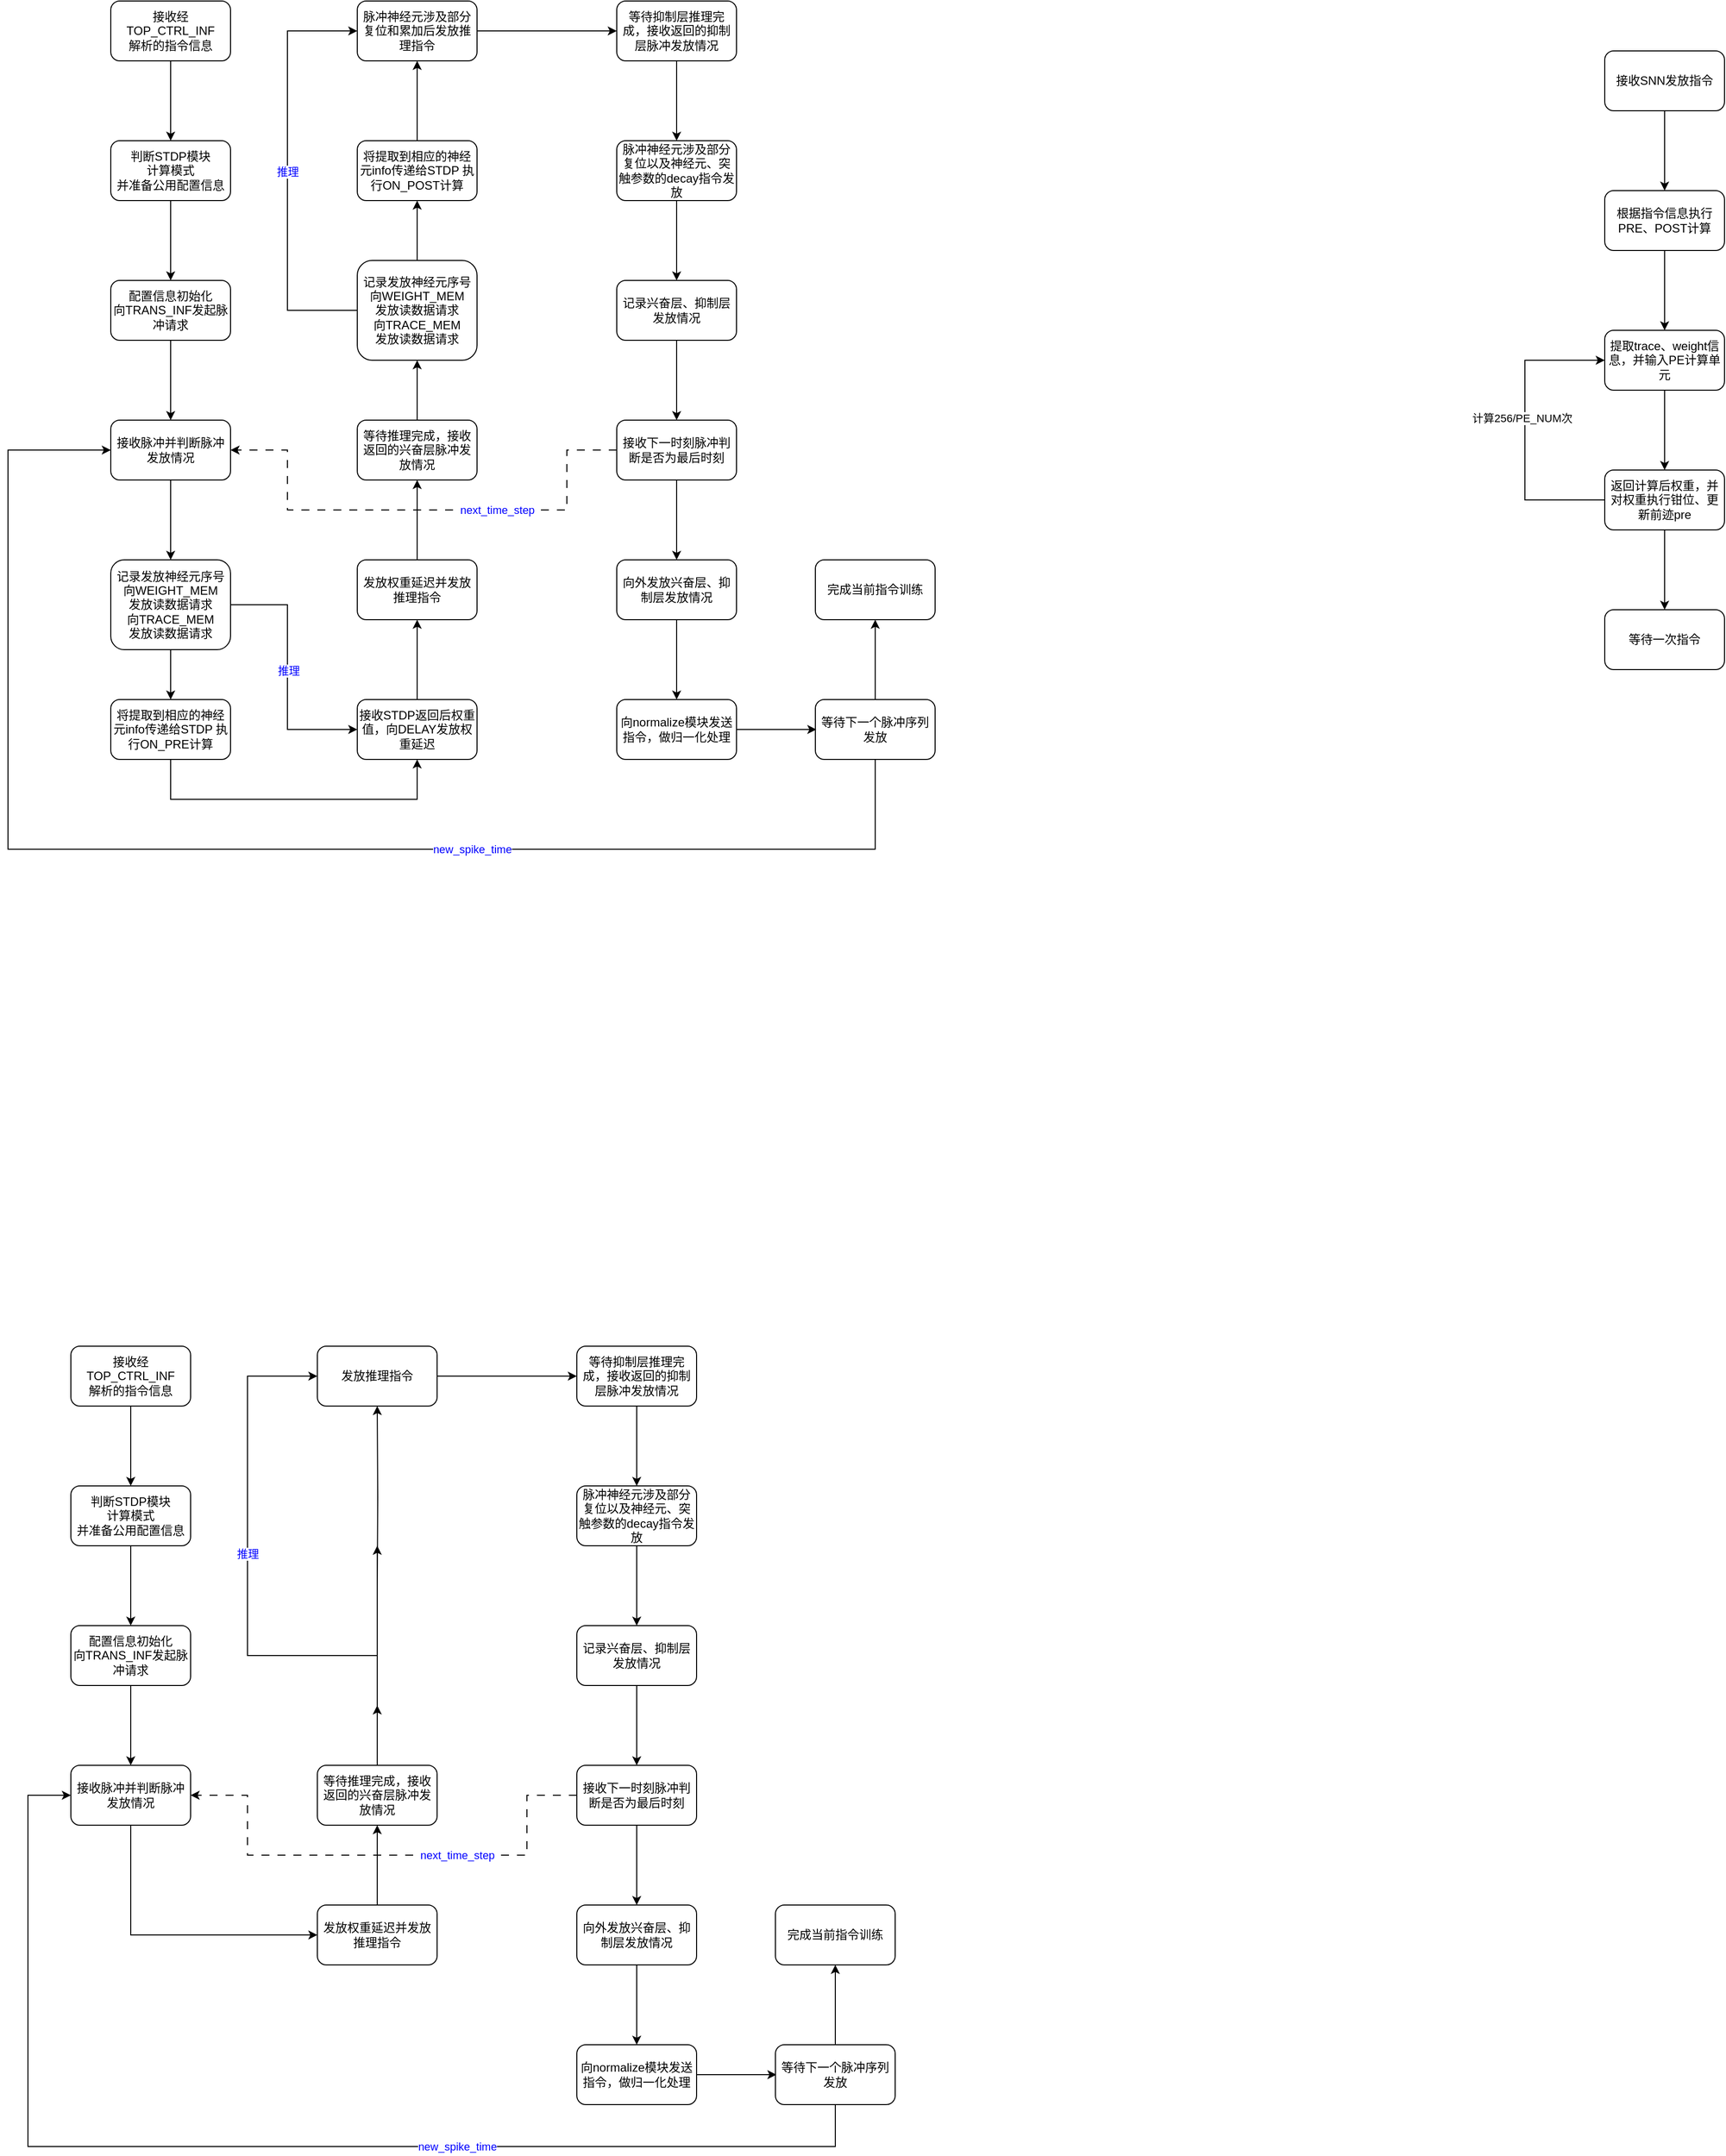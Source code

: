 <mxfile version="21.2.0" type="github">
  <diagram name="第 1 页" id="L9LMITteTnlRZ2TkFZ2f">
    <mxGraphModel dx="1018" dy="566" grid="1" gridSize="10" guides="1" tooltips="1" connect="1" arrows="1" fold="1" page="1" pageScale="1" pageWidth="827" pageHeight="1169" math="0" shadow="0">
      <root>
        <mxCell id="0" />
        <mxCell id="1" parent="0" />
        <mxCell id="XHYiGmg5JfkTDbJsNiU6-63" style="edgeStyle=orthogonalEdgeStyle;rounded=0;orthogonalLoop=1;jettySize=auto;html=1;exitX=0;exitY=0.5;exitDx=0;exitDy=0;entryX=1;entryY=0.5;entryDx=0;entryDy=0;dashed=1;dashPattern=8 8;" parent="1" source="XHYiGmg5JfkTDbJsNiU6-45" target="XHYiGmg5JfkTDbJsNiU6-16" edge="1">
          <mxGeometry relative="1" as="geometry">
            <Array as="points">
              <mxPoint x="680" y="590" />
              <mxPoint x="680" y="650" />
              <mxPoint x="400" y="650" />
              <mxPoint x="400" y="590" />
            </Array>
          </mxGeometry>
        </mxCell>
        <mxCell id="ONLA1WShRm9VHiKbCH6p-6" value="next_time_step" style="edgeLabel;html=1;align=center;verticalAlign=middle;resizable=0;points=[];fontColor=#0000FF;" vertex="1" connectable="0" parent="XHYiGmg5JfkTDbJsNiU6-63">
          <mxGeometry x="-0.565" relative="1" as="geometry">
            <mxPoint x="-70" as="offset" />
          </mxGeometry>
        </mxCell>
        <mxCell id="XHYiGmg5JfkTDbJsNiU6-3" value="" style="edgeStyle=orthogonalEdgeStyle;rounded=0;orthogonalLoop=1;jettySize=auto;html=1;" parent="1" source="XHYiGmg5JfkTDbJsNiU6-1" target="XHYiGmg5JfkTDbJsNiU6-2" edge="1">
          <mxGeometry relative="1" as="geometry" />
        </mxCell>
        <mxCell id="XHYiGmg5JfkTDbJsNiU6-1" value="接收经TOP_CTRL_INF&lt;br&gt;解析的指令信息" style="rounded=1;whiteSpace=wrap;html=1;fillColor=none;" parent="1" vertex="1">
          <mxGeometry x="223" y="140" width="120" height="60" as="geometry" />
        </mxCell>
        <mxCell id="XHYiGmg5JfkTDbJsNiU6-15" value="" style="edgeStyle=orthogonalEdgeStyle;rounded=0;orthogonalLoop=1;jettySize=auto;html=1;" parent="1" source="XHYiGmg5JfkTDbJsNiU6-2" target="XHYiGmg5JfkTDbJsNiU6-14" edge="1">
          <mxGeometry relative="1" as="geometry" />
        </mxCell>
        <mxCell id="XHYiGmg5JfkTDbJsNiU6-2" value="判断STDP模块&lt;br&gt;计算模式&lt;br&gt;并准备公用配置信息" style="whiteSpace=wrap;html=1;fillColor=none;rounded=1;" parent="1" vertex="1">
          <mxGeometry x="223" y="280" width="120" height="60" as="geometry" />
        </mxCell>
        <mxCell id="XHYiGmg5JfkTDbJsNiU6-17" value="" style="edgeStyle=orthogonalEdgeStyle;rounded=0;orthogonalLoop=1;jettySize=auto;html=1;" parent="1" source="XHYiGmg5JfkTDbJsNiU6-14" target="XHYiGmg5JfkTDbJsNiU6-16" edge="1">
          <mxGeometry relative="1" as="geometry" />
        </mxCell>
        <mxCell id="XHYiGmg5JfkTDbJsNiU6-14" value="配置信息初始化&lt;br style=&quot;border-color: var(--border-color);&quot;&gt;向TRANS_INF发起脉冲请求" style="whiteSpace=wrap;html=1;fillColor=none;rounded=1;" parent="1" vertex="1">
          <mxGeometry x="223" y="420" width="120" height="60" as="geometry" />
        </mxCell>
        <mxCell id="XHYiGmg5JfkTDbJsNiU6-19" value="" style="edgeStyle=orthogonalEdgeStyle;rounded=0;orthogonalLoop=1;jettySize=auto;html=1;" parent="1" source="XHYiGmg5JfkTDbJsNiU6-16" target="XHYiGmg5JfkTDbJsNiU6-18" edge="1">
          <mxGeometry relative="1" as="geometry" />
        </mxCell>
        <mxCell id="XHYiGmg5JfkTDbJsNiU6-16" value="接收脉冲并判断脉冲发放情况" style="whiteSpace=wrap;html=1;fillColor=none;rounded=1;" parent="1" vertex="1">
          <mxGeometry x="223" y="560" width="120" height="60" as="geometry" />
        </mxCell>
        <mxCell id="XHYiGmg5JfkTDbJsNiU6-21" value="" style="edgeStyle=orthogonalEdgeStyle;rounded=0;orthogonalLoop=1;jettySize=auto;html=1;" parent="1" source="XHYiGmg5JfkTDbJsNiU6-18" target="XHYiGmg5JfkTDbJsNiU6-20" edge="1">
          <mxGeometry relative="1" as="geometry" />
        </mxCell>
        <mxCell id="XHYiGmg5JfkTDbJsNiU6-57" style="edgeStyle=orthogonalEdgeStyle;rounded=0;orthogonalLoop=1;jettySize=auto;html=1;exitX=1;exitY=0.5;exitDx=0;exitDy=0;entryX=0;entryY=0.5;entryDx=0;entryDy=0;" parent="1" source="XHYiGmg5JfkTDbJsNiU6-18" target="XHYiGmg5JfkTDbJsNiU6-22" edge="1">
          <mxGeometry relative="1" as="geometry">
            <Array as="points">
              <mxPoint x="400" y="745" />
              <mxPoint x="400" y="870" />
            </Array>
          </mxGeometry>
        </mxCell>
        <mxCell id="ONLA1WShRm9VHiKbCH6p-3" value="推理" style="edgeLabel;html=1;align=center;verticalAlign=middle;resizable=0;points=[];fontColor=#0000FF;" vertex="1" connectable="0" parent="XHYiGmg5JfkTDbJsNiU6-57">
          <mxGeometry x="-0.339" y="1" relative="1" as="geometry">
            <mxPoint y="39" as="offset" />
          </mxGeometry>
        </mxCell>
        <mxCell id="XHYiGmg5JfkTDbJsNiU6-18" value="记录发放神经元序号&lt;br&gt;向WEIGHT_MEM&lt;br&gt;发放读数据请求&lt;br&gt;向TRACE_MEM&lt;br&gt;发放读数据请求" style="whiteSpace=wrap;html=1;fillColor=none;rounded=1;" parent="1" vertex="1">
          <mxGeometry x="223" y="700" width="120" height="90" as="geometry" />
        </mxCell>
        <mxCell id="XHYiGmg5JfkTDbJsNiU6-23" value="" style="edgeStyle=orthogonalEdgeStyle;rounded=0;orthogonalLoop=1;jettySize=auto;html=1;" parent="1" source="XHYiGmg5JfkTDbJsNiU6-20" target="XHYiGmg5JfkTDbJsNiU6-22" edge="1">
          <mxGeometry relative="1" as="geometry">
            <Array as="points">
              <mxPoint x="283" y="940" />
              <mxPoint x="530" y="940" />
            </Array>
          </mxGeometry>
        </mxCell>
        <mxCell id="XHYiGmg5JfkTDbJsNiU6-20" value="将提取到相应的神经元info传递给STDP 执行ON_PRE计算" style="whiteSpace=wrap;html=1;fillColor=none;rounded=1;" parent="1" vertex="1">
          <mxGeometry x="223" y="840" width="120" height="60" as="geometry" />
        </mxCell>
        <mxCell id="XHYiGmg5JfkTDbJsNiU6-25" value="" style="edgeStyle=orthogonalEdgeStyle;rounded=0;orthogonalLoop=1;jettySize=auto;html=1;" parent="1" source="XHYiGmg5JfkTDbJsNiU6-22" target="XHYiGmg5JfkTDbJsNiU6-24" edge="1">
          <mxGeometry relative="1" as="geometry" />
        </mxCell>
        <mxCell id="XHYiGmg5JfkTDbJsNiU6-22" value="接收STDP返回后权重值，向DELAY发放权重延迟" style="whiteSpace=wrap;html=1;fillColor=none;rounded=1;" parent="1" vertex="1">
          <mxGeometry x="470" y="840" width="120" height="60" as="geometry" />
        </mxCell>
        <mxCell id="XHYiGmg5JfkTDbJsNiU6-27" value="" style="edgeStyle=orthogonalEdgeStyle;rounded=0;orthogonalLoop=1;jettySize=auto;html=1;" parent="1" source="XHYiGmg5JfkTDbJsNiU6-24" target="XHYiGmg5JfkTDbJsNiU6-26" edge="1">
          <mxGeometry relative="1" as="geometry" />
        </mxCell>
        <mxCell id="XHYiGmg5JfkTDbJsNiU6-24" value="发放权重延迟并发放推理指令" style="whiteSpace=wrap;html=1;fillColor=none;rounded=1;" parent="1" vertex="1">
          <mxGeometry x="470" y="700" width="120" height="60" as="geometry" />
        </mxCell>
        <mxCell id="XHYiGmg5JfkTDbJsNiU6-29" value="" style="edgeStyle=orthogonalEdgeStyle;rounded=0;orthogonalLoop=1;jettySize=auto;html=1;" parent="1" source="XHYiGmg5JfkTDbJsNiU6-26" target="XHYiGmg5JfkTDbJsNiU6-28" edge="1">
          <mxGeometry relative="1" as="geometry" />
        </mxCell>
        <mxCell id="XHYiGmg5JfkTDbJsNiU6-26" value="等待推理完成，接收返回的兴奋层脉冲发放情况" style="whiteSpace=wrap;html=1;fillColor=default;rounded=1;" parent="1" vertex="1">
          <mxGeometry x="470" y="560" width="120" height="60" as="geometry" />
        </mxCell>
        <mxCell id="XHYiGmg5JfkTDbJsNiU6-31" value="" style="edgeStyle=orthogonalEdgeStyle;rounded=0;orthogonalLoop=1;jettySize=auto;html=1;" parent="1" source="XHYiGmg5JfkTDbJsNiU6-28" target="XHYiGmg5JfkTDbJsNiU6-30" edge="1">
          <mxGeometry relative="1" as="geometry" />
        </mxCell>
        <mxCell id="XHYiGmg5JfkTDbJsNiU6-59" style="edgeStyle=orthogonalEdgeStyle;rounded=0;orthogonalLoop=1;jettySize=auto;html=1;exitX=0;exitY=0.5;exitDx=0;exitDy=0;entryX=0;entryY=0.5;entryDx=0;entryDy=0;" parent="1" source="XHYiGmg5JfkTDbJsNiU6-28" target="XHYiGmg5JfkTDbJsNiU6-32" edge="1">
          <mxGeometry relative="1" as="geometry">
            <Array as="points">
              <mxPoint x="400" y="450" />
              <mxPoint x="400" y="170" />
            </Array>
          </mxGeometry>
        </mxCell>
        <mxCell id="ONLA1WShRm9VHiKbCH6p-4" value="推理" style="edgeLabel;html=1;align=center;verticalAlign=middle;resizable=0;points=[];fontColor=#0000FF;" vertex="1" connectable="0" parent="XHYiGmg5JfkTDbJsNiU6-59">
          <mxGeometry x="-0.24" relative="1" as="geometry">
            <mxPoint y="-50" as="offset" />
          </mxGeometry>
        </mxCell>
        <mxCell id="XHYiGmg5JfkTDbJsNiU6-28" value="记录发放神经元序号&lt;br style=&quot;border-color: var(--border-color);&quot;&gt;向WEIGHT_MEM&lt;br style=&quot;border-color: var(--border-color);&quot;&gt;发放读数据请求&lt;br style=&quot;border-color: var(--border-color);&quot;&gt;向TRACE_MEM&lt;br style=&quot;border-color: var(--border-color);&quot;&gt;发放读数据请求" style="whiteSpace=wrap;html=1;fillColor=none;rounded=1;" parent="1" vertex="1">
          <mxGeometry x="470" y="400" width="120" height="100" as="geometry" />
        </mxCell>
        <mxCell id="XHYiGmg5JfkTDbJsNiU6-33" value="" style="edgeStyle=orthogonalEdgeStyle;rounded=0;orthogonalLoop=1;jettySize=auto;html=1;" parent="1" source="XHYiGmg5JfkTDbJsNiU6-30" target="XHYiGmg5JfkTDbJsNiU6-32" edge="1">
          <mxGeometry relative="1" as="geometry" />
        </mxCell>
        <mxCell id="XHYiGmg5JfkTDbJsNiU6-30" value="将提取到相应的神经元info传递给STDP 执行ON_POST计算" style="whiteSpace=wrap;html=1;fillColor=none;rounded=1;" parent="1" vertex="1">
          <mxGeometry x="470" y="280" width="120" height="60" as="geometry" />
        </mxCell>
        <mxCell id="XHYiGmg5JfkTDbJsNiU6-38" value="" style="edgeStyle=orthogonalEdgeStyle;rounded=0;orthogonalLoop=1;jettySize=auto;html=1;" parent="1" source="XHYiGmg5JfkTDbJsNiU6-32" target="XHYiGmg5JfkTDbJsNiU6-37" edge="1">
          <mxGeometry relative="1" as="geometry" />
        </mxCell>
        <mxCell id="XHYiGmg5JfkTDbJsNiU6-32" value="脉冲神经元涉及部分复位和累加后发放推理指令" style="whiteSpace=wrap;html=1;fillColor=none;rounded=1;" parent="1" vertex="1">
          <mxGeometry x="470" y="140" width="120" height="60" as="geometry" />
        </mxCell>
        <mxCell id="XHYiGmg5JfkTDbJsNiU6-40" value="" style="edgeStyle=orthogonalEdgeStyle;rounded=0;orthogonalLoop=1;jettySize=auto;html=1;" parent="1" source="XHYiGmg5JfkTDbJsNiU6-37" target="XHYiGmg5JfkTDbJsNiU6-39" edge="1">
          <mxGeometry relative="1" as="geometry" />
        </mxCell>
        <mxCell id="XHYiGmg5JfkTDbJsNiU6-37" value="等待抑制层推理完成，接收返回的抑制层脉冲发放情况" style="whiteSpace=wrap;html=1;fillColor=none;rounded=1;" parent="1" vertex="1">
          <mxGeometry x="730" y="140" width="120" height="60" as="geometry" />
        </mxCell>
        <mxCell id="XHYiGmg5JfkTDbJsNiU6-42" value="" style="edgeStyle=orthogonalEdgeStyle;rounded=0;orthogonalLoop=1;jettySize=auto;html=1;" parent="1" source="XHYiGmg5JfkTDbJsNiU6-39" target="XHYiGmg5JfkTDbJsNiU6-41" edge="1">
          <mxGeometry relative="1" as="geometry" />
        </mxCell>
        <mxCell id="XHYiGmg5JfkTDbJsNiU6-39" value="脉冲神经元涉及部分复位以及神经元、突触参数的decay指令发放" style="whiteSpace=wrap;html=1;fillColor=none;rounded=1;" parent="1" vertex="1">
          <mxGeometry x="730" y="280" width="120" height="60" as="geometry" />
        </mxCell>
        <mxCell id="XHYiGmg5JfkTDbJsNiU6-46" value="" style="edgeStyle=orthogonalEdgeStyle;rounded=0;orthogonalLoop=1;jettySize=auto;html=1;" parent="1" source="XHYiGmg5JfkTDbJsNiU6-41" target="XHYiGmg5JfkTDbJsNiU6-45" edge="1">
          <mxGeometry relative="1" as="geometry" />
        </mxCell>
        <mxCell id="XHYiGmg5JfkTDbJsNiU6-41" value="记录兴奋层、抑制层发放情况" style="whiteSpace=wrap;html=1;fillColor=none;rounded=1;" parent="1" vertex="1">
          <mxGeometry x="730" y="420" width="120" height="60" as="geometry" />
        </mxCell>
        <mxCell id="XHYiGmg5JfkTDbJsNiU6-48" value="" style="edgeStyle=orthogonalEdgeStyle;rounded=0;orthogonalLoop=1;jettySize=auto;html=1;" parent="1" source="XHYiGmg5JfkTDbJsNiU6-45" target="XHYiGmg5JfkTDbJsNiU6-47" edge="1">
          <mxGeometry relative="1" as="geometry" />
        </mxCell>
        <mxCell id="XHYiGmg5JfkTDbJsNiU6-45" value="接收下一时刻脉冲判断是否为最后时刻" style="whiteSpace=wrap;html=1;fillColor=none;rounded=1;" parent="1" vertex="1">
          <mxGeometry x="730" y="560" width="120" height="60" as="geometry" />
        </mxCell>
        <mxCell id="XHYiGmg5JfkTDbJsNiU6-50" value="" style="edgeStyle=orthogonalEdgeStyle;rounded=0;orthogonalLoop=1;jettySize=auto;html=1;" parent="1" source="XHYiGmg5JfkTDbJsNiU6-47" target="XHYiGmg5JfkTDbJsNiU6-49" edge="1">
          <mxGeometry relative="1" as="geometry" />
        </mxCell>
        <mxCell id="XHYiGmg5JfkTDbJsNiU6-47" value="向外发放兴奋层、抑制层发放情况" style="whiteSpace=wrap;html=1;fillColor=none;rounded=1;" parent="1" vertex="1">
          <mxGeometry x="730" y="700" width="120" height="60" as="geometry" />
        </mxCell>
        <mxCell id="XHYiGmg5JfkTDbJsNiU6-52" value="" style="edgeStyle=orthogonalEdgeStyle;rounded=0;orthogonalLoop=1;jettySize=auto;html=1;" parent="1" source="XHYiGmg5JfkTDbJsNiU6-49" edge="1">
          <mxGeometry relative="1" as="geometry">
            <mxPoint x="930" y="870" as="targetPoint" />
          </mxGeometry>
        </mxCell>
        <mxCell id="XHYiGmg5JfkTDbJsNiU6-49" value="向normalize模块发送指令，做归一化处理" style="whiteSpace=wrap;html=1;fillColor=none;rounded=1;" parent="1" vertex="1">
          <mxGeometry x="730" y="840" width="120" height="60" as="geometry" />
        </mxCell>
        <mxCell id="XHYiGmg5JfkTDbJsNiU6-53" style="edgeStyle=orthogonalEdgeStyle;rounded=0;orthogonalLoop=1;jettySize=auto;html=1;exitX=0.5;exitY=1;exitDx=0;exitDy=0;entryX=0;entryY=0.5;entryDx=0;entryDy=0;" parent="1" source="XHYiGmg5JfkTDbJsNiU6-51" target="XHYiGmg5JfkTDbJsNiU6-16" edge="1">
          <mxGeometry relative="1" as="geometry">
            <Array as="points">
              <mxPoint x="989" y="990" />
              <mxPoint x="120" y="990" />
              <mxPoint x="120" y="590" />
            </Array>
          </mxGeometry>
        </mxCell>
        <mxCell id="ONLA1WShRm9VHiKbCH6p-2" value="new_spike_time" style="edgeLabel;html=1;align=center;verticalAlign=middle;resizable=0;points=[];fontColor=#0000FF;" vertex="1" connectable="0" parent="XHYiGmg5JfkTDbJsNiU6-53">
          <mxGeometry x="-0.324" relative="1" as="geometry">
            <mxPoint as="offset" />
          </mxGeometry>
        </mxCell>
        <mxCell id="XHYiGmg5JfkTDbJsNiU6-55" value="" style="edgeStyle=orthogonalEdgeStyle;rounded=0;orthogonalLoop=1;jettySize=auto;html=1;" parent="1" source="XHYiGmg5JfkTDbJsNiU6-51" target="XHYiGmg5JfkTDbJsNiU6-54" edge="1">
          <mxGeometry relative="1" as="geometry" />
        </mxCell>
        <mxCell id="XHYiGmg5JfkTDbJsNiU6-51" value="等待下一个脉冲序列发放" style="whiteSpace=wrap;html=1;fillColor=none;rounded=1;" parent="1" vertex="1">
          <mxGeometry x="929" y="840" width="120" height="60" as="geometry" />
        </mxCell>
        <mxCell id="XHYiGmg5JfkTDbJsNiU6-54" value="完成当前指令训练" style="whiteSpace=wrap;html=1;fillColor=none;rounded=1;" parent="1" vertex="1">
          <mxGeometry x="929" y="700" width="120" height="60" as="geometry" />
        </mxCell>
        <mxCell id="ONLA1WShRm9VHiKbCH6p-7" style="edgeStyle=orthogonalEdgeStyle;rounded=0;orthogonalLoop=1;jettySize=auto;html=1;exitX=0;exitY=0.5;exitDx=0;exitDy=0;entryX=1;entryY=0.5;entryDx=0;entryDy=0;dashed=1;dashPattern=8 8;" edge="1" parent="1" source="ONLA1WShRm9VHiKbCH6p-44" target="ONLA1WShRm9VHiKbCH6p-16">
          <mxGeometry relative="1" as="geometry">
            <Array as="points">
              <mxPoint x="640" y="1938" />
              <mxPoint x="640" y="1998" />
              <mxPoint x="360" y="1998" />
              <mxPoint x="360" y="1938" />
            </Array>
          </mxGeometry>
        </mxCell>
        <mxCell id="ONLA1WShRm9VHiKbCH6p-8" value="next_time_step" style="edgeLabel;html=1;align=center;verticalAlign=middle;resizable=0;points=[];fontColor=#0000FF;" vertex="1" connectable="0" parent="ONLA1WShRm9VHiKbCH6p-7">
          <mxGeometry x="-0.565" relative="1" as="geometry">
            <mxPoint x="-70" as="offset" />
          </mxGeometry>
        </mxCell>
        <mxCell id="ONLA1WShRm9VHiKbCH6p-9" value="" style="edgeStyle=orthogonalEdgeStyle;rounded=0;orthogonalLoop=1;jettySize=auto;html=1;" edge="1" parent="1" source="ONLA1WShRm9VHiKbCH6p-10" target="ONLA1WShRm9VHiKbCH6p-12">
          <mxGeometry relative="1" as="geometry" />
        </mxCell>
        <mxCell id="ONLA1WShRm9VHiKbCH6p-10" value="接收经TOP_CTRL_INF&lt;br&gt;解析的指令信息" style="rounded=1;whiteSpace=wrap;html=1;fillColor=none;" vertex="1" parent="1">
          <mxGeometry x="183" y="1488" width="120" height="60" as="geometry" />
        </mxCell>
        <mxCell id="ONLA1WShRm9VHiKbCH6p-11" value="" style="edgeStyle=orthogonalEdgeStyle;rounded=0;orthogonalLoop=1;jettySize=auto;html=1;" edge="1" parent="1" source="ONLA1WShRm9VHiKbCH6p-12" target="ONLA1WShRm9VHiKbCH6p-14">
          <mxGeometry relative="1" as="geometry" />
        </mxCell>
        <mxCell id="ONLA1WShRm9VHiKbCH6p-12" value="判断STDP模块&lt;br&gt;计算模式&lt;br&gt;并准备公用配置信息" style="whiteSpace=wrap;html=1;fillColor=none;rounded=1;" vertex="1" parent="1">
          <mxGeometry x="183" y="1628" width="120" height="60" as="geometry" />
        </mxCell>
        <mxCell id="ONLA1WShRm9VHiKbCH6p-13" value="" style="edgeStyle=orthogonalEdgeStyle;rounded=0;orthogonalLoop=1;jettySize=auto;html=1;" edge="1" parent="1" source="ONLA1WShRm9VHiKbCH6p-14" target="ONLA1WShRm9VHiKbCH6p-16">
          <mxGeometry relative="1" as="geometry" />
        </mxCell>
        <mxCell id="ONLA1WShRm9VHiKbCH6p-14" value="配置信息初始化&lt;br style=&quot;border-color: var(--border-color);&quot;&gt;向TRANS_INF发起脉冲请求" style="whiteSpace=wrap;html=1;fillColor=none;rounded=1;" vertex="1" parent="1">
          <mxGeometry x="183" y="1768" width="120" height="60" as="geometry" />
        </mxCell>
        <mxCell id="ONLA1WShRm9VHiKbCH6p-54" style="edgeStyle=orthogonalEdgeStyle;rounded=0;orthogonalLoop=1;jettySize=auto;html=1;exitX=0.5;exitY=1;exitDx=0;exitDy=0;entryX=0;entryY=0.5;entryDx=0;entryDy=0;" edge="1" parent="1" source="ONLA1WShRm9VHiKbCH6p-16" target="ONLA1WShRm9VHiKbCH6p-26">
          <mxGeometry relative="1" as="geometry" />
        </mxCell>
        <mxCell id="ONLA1WShRm9VHiKbCH6p-16" value="接收脉冲并判断脉冲发放情况" style="whiteSpace=wrap;html=1;fillColor=none;rounded=1;" vertex="1" parent="1">
          <mxGeometry x="183" y="1908" width="120" height="60" as="geometry" />
        </mxCell>
        <mxCell id="ONLA1WShRm9VHiKbCH6p-25" value="" style="edgeStyle=orthogonalEdgeStyle;rounded=0;orthogonalLoop=1;jettySize=auto;html=1;" edge="1" parent="1" source="ONLA1WShRm9VHiKbCH6p-26" target="ONLA1WShRm9VHiKbCH6p-28">
          <mxGeometry relative="1" as="geometry" />
        </mxCell>
        <mxCell id="ONLA1WShRm9VHiKbCH6p-26" value="发放权重延迟并发放推理指令" style="whiteSpace=wrap;html=1;fillColor=none;rounded=1;" vertex="1" parent="1">
          <mxGeometry x="430" y="2048" width="120" height="60" as="geometry" />
        </mxCell>
        <mxCell id="ONLA1WShRm9VHiKbCH6p-27" value="" style="edgeStyle=orthogonalEdgeStyle;rounded=0;orthogonalLoop=1;jettySize=auto;html=1;" edge="1" parent="1" source="ONLA1WShRm9VHiKbCH6p-28">
          <mxGeometry relative="1" as="geometry">
            <mxPoint x="490" y="1848.0" as="targetPoint" />
          </mxGeometry>
        </mxCell>
        <mxCell id="ONLA1WShRm9VHiKbCH6p-28" value="等待推理完成，接收返回的兴奋层脉冲发放情况" style="whiteSpace=wrap;html=1;fillColor=default;rounded=1;" vertex="1" parent="1">
          <mxGeometry x="430" y="1908" width="120" height="60" as="geometry" />
        </mxCell>
        <mxCell id="ONLA1WShRm9VHiKbCH6p-29" value="" style="edgeStyle=orthogonalEdgeStyle;rounded=0;orthogonalLoop=1;jettySize=auto;html=1;" edge="1" parent="1">
          <mxGeometry relative="1" as="geometry">
            <mxPoint x="490" y="1870" as="sourcePoint" />
            <mxPoint x="490" y="1688" as="targetPoint" />
          </mxGeometry>
        </mxCell>
        <mxCell id="ONLA1WShRm9VHiKbCH6p-30" style="edgeStyle=orthogonalEdgeStyle;rounded=0;orthogonalLoop=1;jettySize=auto;html=1;entryX=0;entryY=0.5;entryDx=0;entryDy=0;" edge="1" parent="1" target="ONLA1WShRm9VHiKbCH6p-36">
          <mxGeometry relative="1" as="geometry">
            <Array as="points">
              <mxPoint x="360" y="1798" />
              <mxPoint x="360" y="1518" />
            </Array>
            <mxPoint x="490" y="1798" as="sourcePoint" />
          </mxGeometry>
        </mxCell>
        <mxCell id="ONLA1WShRm9VHiKbCH6p-31" value="推理" style="edgeLabel;html=1;align=center;verticalAlign=middle;resizable=0;points=[];fontColor=#0000FF;" vertex="1" connectable="0" parent="ONLA1WShRm9VHiKbCH6p-30">
          <mxGeometry x="-0.24" relative="1" as="geometry">
            <mxPoint y="-50" as="offset" />
          </mxGeometry>
        </mxCell>
        <mxCell id="ONLA1WShRm9VHiKbCH6p-33" value="" style="edgeStyle=orthogonalEdgeStyle;rounded=0;orthogonalLoop=1;jettySize=auto;html=1;" edge="1" parent="1" target="ONLA1WShRm9VHiKbCH6p-36">
          <mxGeometry relative="1" as="geometry">
            <mxPoint x="490" y="1730" as="sourcePoint" />
          </mxGeometry>
        </mxCell>
        <mxCell id="ONLA1WShRm9VHiKbCH6p-35" value="" style="edgeStyle=orthogonalEdgeStyle;rounded=0;orthogonalLoop=1;jettySize=auto;html=1;" edge="1" parent="1" source="ONLA1WShRm9VHiKbCH6p-36" target="ONLA1WShRm9VHiKbCH6p-38">
          <mxGeometry relative="1" as="geometry" />
        </mxCell>
        <mxCell id="ONLA1WShRm9VHiKbCH6p-36" value="发放推理指令" style="whiteSpace=wrap;html=1;fillColor=none;rounded=1;" vertex="1" parent="1">
          <mxGeometry x="430" y="1488" width="120" height="60" as="geometry" />
        </mxCell>
        <mxCell id="ONLA1WShRm9VHiKbCH6p-37" value="" style="edgeStyle=orthogonalEdgeStyle;rounded=0;orthogonalLoop=1;jettySize=auto;html=1;" edge="1" parent="1" source="ONLA1WShRm9VHiKbCH6p-38" target="ONLA1WShRm9VHiKbCH6p-40">
          <mxGeometry relative="1" as="geometry" />
        </mxCell>
        <mxCell id="ONLA1WShRm9VHiKbCH6p-38" value="等待抑制层推理完成，接收返回的抑制层脉冲发放情况" style="whiteSpace=wrap;html=1;fillColor=none;rounded=1;" vertex="1" parent="1">
          <mxGeometry x="690" y="1488" width="120" height="60" as="geometry" />
        </mxCell>
        <mxCell id="ONLA1WShRm9VHiKbCH6p-39" value="" style="edgeStyle=orthogonalEdgeStyle;rounded=0;orthogonalLoop=1;jettySize=auto;html=1;" edge="1" parent="1" source="ONLA1WShRm9VHiKbCH6p-40" target="ONLA1WShRm9VHiKbCH6p-42">
          <mxGeometry relative="1" as="geometry" />
        </mxCell>
        <mxCell id="ONLA1WShRm9VHiKbCH6p-40" value="脉冲神经元涉及部分复位以及神经元、突触参数的decay指令发放" style="whiteSpace=wrap;html=1;fillColor=none;rounded=1;" vertex="1" parent="1">
          <mxGeometry x="690" y="1628" width="120" height="60" as="geometry" />
        </mxCell>
        <mxCell id="ONLA1WShRm9VHiKbCH6p-41" value="" style="edgeStyle=orthogonalEdgeStyle;rounded=0;orthogonalLoop=1;jettySize=auto;html=1;" edge="1" parent="1" source="ONLA1WShRm9VHiKbCH6p-42" target="ONLA1WShRm9VHiKbCH6p-44">
          <mxGeometry relative="1" as="geometry" />
        </mxCell>
        <mxCell id="ONLA1WShRm9VHiKbCH6p-42" value="记录兴奋层、抑制层发放情况" style="whiteSpace=wrap;html=1;fillColor=none;rounded=1;" vertex="1" parent="1">
          <mxGeometry x="690" y="1768" width="120" height="60" as="geometry" />
        </mxCell>
        <mxCell id="ONLA1WShRm9VHiKbCH6p-43" value="" style="edgeStyle=orthogonalEdgeStyle;rounded=0;orthogonalLoop=1;jettySize=auto;html=1;" edge="1" parent="1" source="ONLA1WShRm9VHiKbCH6p-44" target="ONLA1WShRm9VHiKbCH6p-46">
          <mxGeometry relative="1" as="geometry" />
        </mxCell>
        <mxCell id="ONLA1WShRm9VHiKbCH6p-44" value="接收下一时刻脉冲判断是否为最后时刻" style="whiteSpace=wrap;html=1;fillColor=none;rounded=1;" vertex="1" parent="1">
          <mxGeometry x="690" y="1908" width="120" height="60" as="geometry" />
        </mxCell>
        <mxCell id="ONLA1WShRm9VHiKbCH6p-45" value="" style="edgeStyle=orthogonalEdgeStyle;rounded=0;orthogonalLoop=1;jettySize=auto;html=1;" edge="1" parent="1" source="ONLA1WShRm9VHiKbCH6p-46" target="ONLA1WShRm9VHiKbCH6p-48">
          <mxGeometry relative="1" as="geometry" />
        </mxCell>
        <mxCell id="ONLA1WShRm9VHiKbCH6p-46" value="向外发放兴奋层、抑制层发放情况" style="whiteSpace=wrap;html=1;fillColor=none;rounded=1;" vertex="1" parent="1">
          <mxGeometry x="690" y="2048" width="120" height="60" as="geometry" />
        </mxCell>
        <mxCell id="ONLA1WShRm9VHiKbCH6p-47" value="" style="edgeStyle=orthogonalEdgeStyle;rounded=0;orthogonalLoop=1;jettySize=auto;html=1;" edge="1" parent="1" source="ONLA1WShRm9VHiKbCH6p-48">
          <mxGeometry relative="1" as="geometry">
            <mxPoint x="890" y="2218" as="targetPoint" />
          </mxGeometry>
        </mxCell>
        <mxCell id="ONLA1WShRm9VHiKbCH6p-48" value="向normalize模块发送指令，做归一化处理" style="whiteSpace=wrap;html=1;fillColor=none;rounded=1;" vertex="1" parent="1">
          <mxGeometry x="690" y="2188" width="120" height="60" as="geometry" />
        </mxCell>
        <mxCell id="ONLA1WShRm9VHiKbCH6p-49" style="edgeStyle=orthogonalEdgeStyle;rounded=0;orthogonalLoop=1;jettySize=auto;html=1;exitX=0.5;exitY=1;exitDx=0;exitDy=0;entryX=0;entryY=0.5;entryDx=0;entryDy=0;" edge="1" parent="1" source="ONLA1WShRm9VHiKbCH6p-52" target="ONLA1WShRm9VHiKbCH6p-16">
          <mxGeometry relative="1" as="geometry">
            <Array as="points">
              <mxPoint x="949" y="2290" />
              <mxPoint x="140" y="2290" />
              <mxPoint x="140" y="1938" />
            </Array>
          </mxGeometry>
        </mxCell>
        <mxCell id="ONLA1WShRm9VHiKbCH6p-50" value="new_spike_time" style="edgeLabel;html=1;align=center;verticalAlign=middle;resizable=0;points=[];fontColor=#0000FF;" vertex="1" connectable="0" parent="ONLA1WShRm9VHiKbCH6p-49">
          <mxGeometry x="-0.324" relative="1" as="geometry">
            <mxPoint as="offset" />
          </mxGeometry>
        </mxCell>
        <mxCell id="ONLA1WShRm9VHiKbCH6p-51" value="" style="edgeStyle=orthogonalEdgeStyle;rounded=0;orthogonalLoop=1;jettySize=auto;html=1;" edge="1" parent="1" source="ONLA1WShRm9VHiKbCH6p-52" target="ONLA1WShRm9VHiKbCH6p-53">
          <mxGeometry relative="1" as="geometry" />
        </mxCell>
        <mxCell id="ONLA1WShRm9VHiKbCH6p-52" value="等待下一个脉冲序列发放" style="whiteSpace=wrap;html=1;fillColor=none;rounded=1;" vertex="1" parent="1">
          <mxGeometry x="889" y="2188" width="120" height="60" as="geometry" />
        </mxCell>
        <mxCell id="ONLA1WShRm9VHiKbCH6p-53" value="完成当前指令训练" style="whiteSpace=wrap;html=1;fillColor=none;rounded=1;" vertex="1" parent="1">
          <mxGeometry x="889" y="2048" width="120" height="60" as="geometry" />
        </mxCell>
        <mxCell id="ONLA1WShRm9VHiKbCH6p-58" value="" style="edgeStyle=orthogonalEdgeStyle;rounded=0;orthogonalLoop=1;jettySize=auto;html=1;" edge="1" parent="1" source="ONLA1WShRm9VHiKbCH6p-56" target="ONLA1WShRm9VHiKbCH6p-57">
          <mxGeometry relative="1" as="geometry" />
        </mxCell>
        <mxCell id="ONLA1WShRm9VHiKbCH6p-56" value="接收SNN发放指令" style="rounded=1;whiteSpace=wrap;html=1;" vertex="1" parent="1">
          <mxGeometry x="1720" y="190" width="120" height="60" as="geometry" />
        </mxCell>
        <mxCell id="ONLA1WShRm9VHiKbCH6p-60" value="" style="edgeStyle=orthogonalEdgeStyle;rounded=0;orthogonalLoop=1;jettySize=auto;html=1;" edge="1" parent="1" source="ONLA1WShRm9VHiKbCH6p-57" target="ONLA1WShRm9VHiKbCH6p-59">
          <mxGeometry relative="1" as="geometry" />
        </mxCell>
        <mxCell id="ONLA1WShRm9VHiKbCH6p-57" value="根据指令信息执行PRE、POST计算" style="whiteSpace=wrap;html=1;rounded=1;" vertex="1" parent="1">
          <mxGeometry x="1720" y="330" width="120" height="60" as="geometry" />
        </mxCell>
        <mxCell id="ONLA1WShRm9VHiKbCH6p-62" value="" style="edgeStyle=orthogonalEdgeStyle;rounded=0;orthogonalLoop=1;jettySize=auto;html=1;" edge="1" parent="1" source="ONLA1WShRm9VHiKbCH6p-59" target="ONLA1WShRm9VHiKbCH6p-61">
          <mxGeometry relative="1" as="geometry" />
        </mxCell>
        <mxCell id="ONLA1WShRm9VHiKbCH6p-59" value="提取trace、weight信息，并输入PE计算单元" style="whiteSpace=wrap;html=1;rounded=1;" vertex="1" parent="1">
          <mxGeometry x="1720" y="470" width="120" height="60" as="geometry" />
        </mxCell>
        <mxCell id="ONLA1WShRm9VHiKbCH6p-64" value="" style="edgeStyle=orthogonalEdgeStyle;rounded=0;orthogonalLoop=1;jettySize=auto;html=1;" edge="1" parent="1" source="ONLA1WShRm9VHiKbCH6p-61" target="ONLA1WShRm9VHiKbCH6p-63">
          <mxGeometry relative="1" as="geometry" />
        </mxCell>
        <mxCell id="ONLA1WShRm9VHiKbCH6p-65" style="edgeStyle=orthogonalEdgeStyle;rounded=0;orthogonalLoop=1;jettySize=auto;html=1;exitX=0;exitY=0.5;exitDx=0;exitDy=0;entryX=0;entryY=0.5;entryDx=0;entryDy=0;" edge="1" parent="1" source="ONLA1WShRm9VHiKbCH6p-61" target="ONLA1WShRm9VHiKbCH6p-59">
          <mxGeometry relative="1" as="geometry">
            <Array as="points">
              <mxPoint x="1640" y="640" />
              <mxPoint x="1640" y="500" />
            </Array>
          </mxGeometry>
        </mxCell>
        <mxCell id="ONLA1WShRm9VHiKbCH6p-66" value="计算256/PE_NUM次" style="edgeLabel;html=1;align=center;verticalAlign=middle;resizable=0;points=[];" vertex="1" connectable="0" parent="ONLA1WShRm9VHiKbCH6p-65">
          <mxGeometry x="0.083" y="3" relative="1" as="geometry">
            <mxPoint as="offset" />
          </mxGeometry>
        </mxCell>
        <mxCell id="ONLA1WShRm9VHiKbCH6p-61" value="返回计算后权重，并对权重执行钳位、更新前迹pre" style="whiteSpace=wrap;html=1;rounded=1;" vertex="1" parent="1">
          <mxGeometry x="1720" y="610" width="120" height="60" as="geometry" />
        </mxCell>
        <mxCell id="ONLA1WShRm9VHiKbCH6p-63" value="等待一次指令" style="whiteSpace=wrap;html=1;rounded=1;" vertex="1" parent="1">
          <mxGeometry x="1720" y="750" width="120" height="60" as="geometry" />
        </mxCell>
      </root>
    </mxGraphModel>
  </diagram>
</mxfile>
